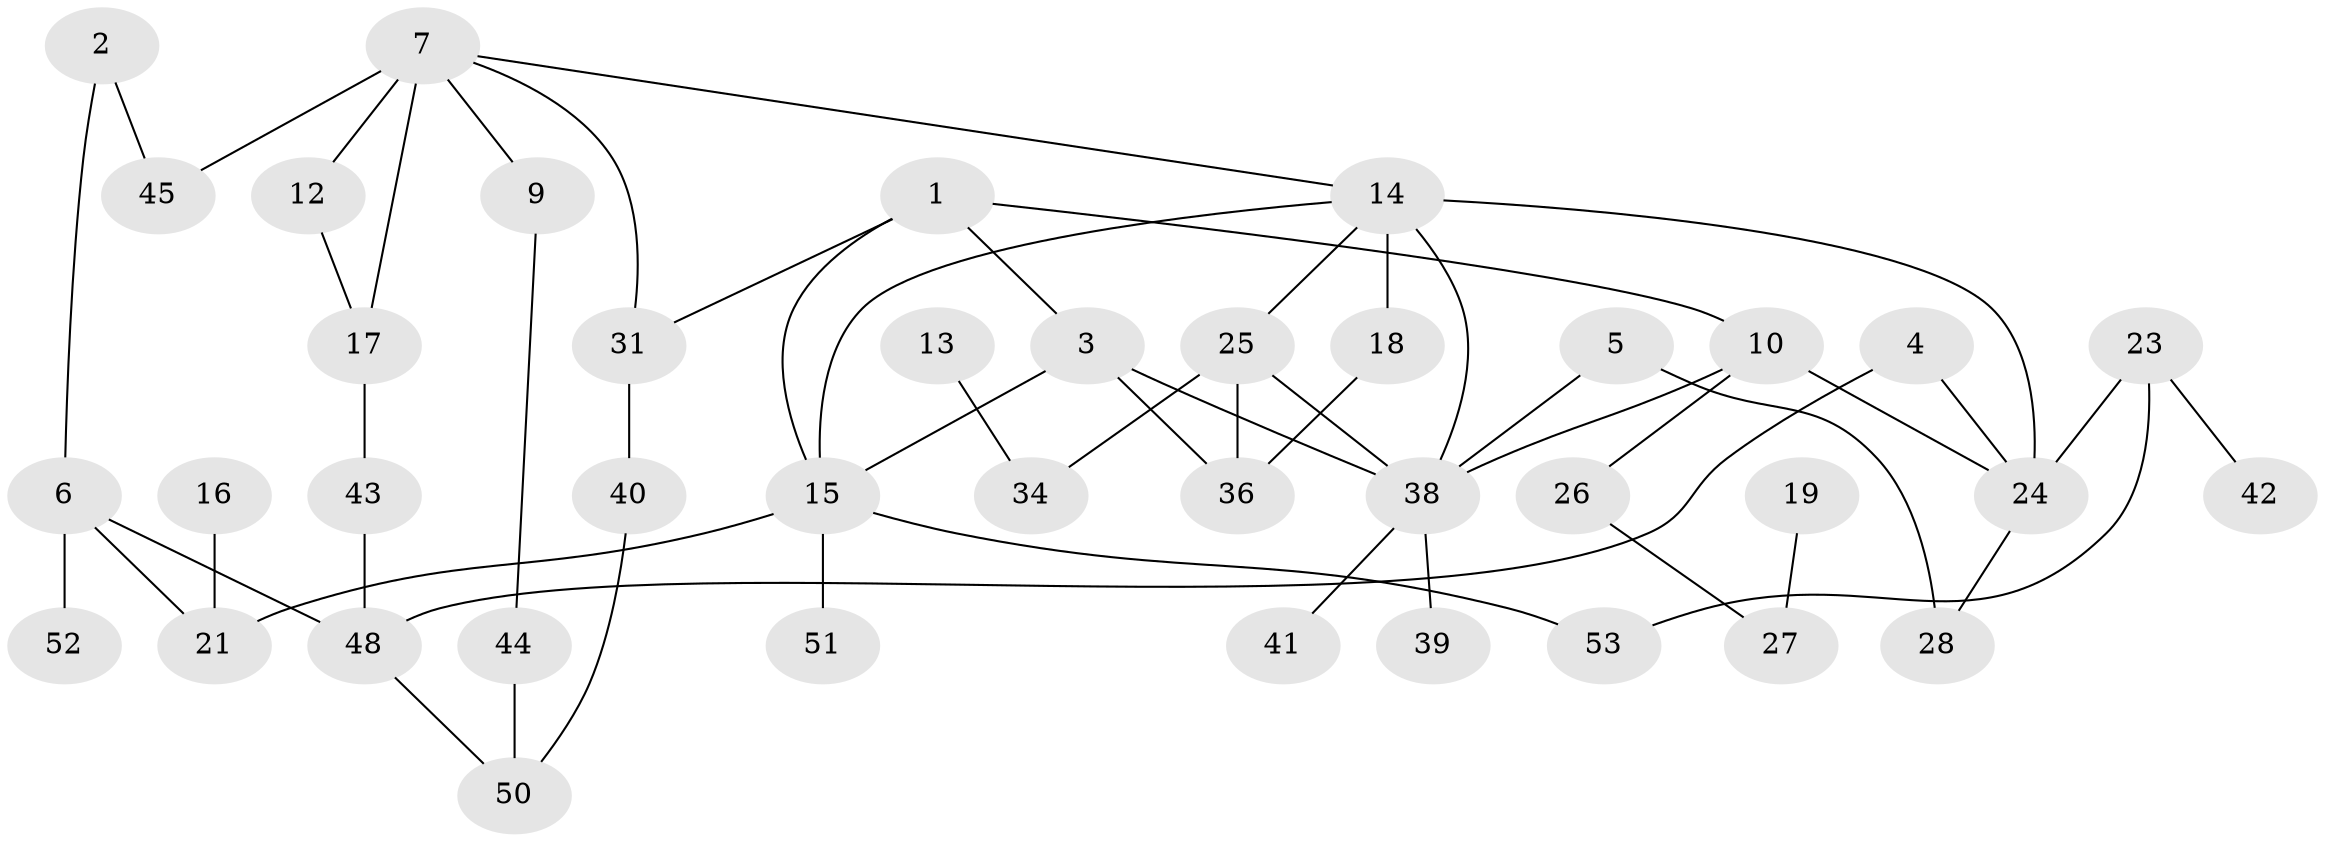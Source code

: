 // original degree distribution, {2: 0.2857142857142857, 4: 0.09523809523809523, 3: 0.17142857142857143, 0: 0.11428571428571428, 1: 0.26666666666666666, 5: 0.047619047619047616, 6: 0.009523809523809525, 7: 0.009523809523809525}
// Generated by graph-tools (version 1.1) at 2025/33/03/09/25 02:33:57]
// undirected, 40 vertices, 55 edges
graph export_dot {
graph [start="1"]
  node [color=gray90,style=filled];
  1;
  2;
  3;
  4;
  5;
  6;
  7;
  9;
  10;
  12;
  13;
  14;
  15;
  16;
  17;
  18;
  19;
  21;
  23;
  24;
  25;
  26;
  27;
  28;
  31;
  34;
  36;
  38;
  39;
  40;
  41;
  42;
  43;
  44;
  45;
  48;
  50;
  51;
  52;
  53;
  1 -- 3 [weight=1.0];
  1 -- 10 [weight=1.0];
  1 -- 15 [weight=1.0];
  1 -- 31 [weight=1.0];
  2 -- 6 [weight=1.0];
  2 -- 45 [weight=1.0];
  3 -- 15 [weight=1.0];
  3 -- 36 [weight=1.0];
  3 -- 38 [weight=1.0];
  4 -- 24 [weight=1.0];
  4 -- 48 [weight=1.0];
  5 -- 28 [weight=1.0];
  5 -- 38 [weight=1.0];
  6 -- 21 [weight=1.0];
  6 -- 48 [weight=1.0];
  6 -- 52 [weight=1.0];
  7 -- 9 [weight=1.0];
  7 -- 12 [weight=1.0];
  7 -- 14 [weight=1.0];
  7 -- 17 [weight=1.0];
  7 -- 31 [weight=1.0];
  7 -- 45 [weight=2.0];
  9 -- 44 [weight=1.0];
  10 -- 24 [weight=1.0];
  10 -- 26 [weight=1.0];
  10 -- 38 [weight=1.0];
  12 -- 17 [weight=1.0];
  13 -- 34 [weight=1.0];
  14 -- 15 [weight=1.0];
  14 -- 18 [weight=1.0];
  14 -- 24 [weight=1.0];
  14 -- 25 [weight=1.0];
  14 -- 38 [weight=2.0];
  15 -- 21 [weight=1.0];
  15 -- 51 [weight=1.0];
  15 -- 53 [weight=1.0];
  16 -- 21 [weight=1.0];
  17 -- 43 [weight=1.0];
  18 -- 36 [weight=1.0];
  19 -- 27 [weight=1.0];
  23 -- 24 [weight=1.0];
  23 -- 42 [weight=1.0];
  23 -- 53 [weight=1.0];
  24 -- 28 [weight=1.0];
  25 -- 34 [weight=1.0];
  25 -- 36 [weight=1.0];
  25 -- 38 [weight=1.0];
  26 -- 27 [weight=1.0];
  31 -- 40 [weight=3.0];
  38 -- 39 [weight=1.0];
  38 -- 41 [weight=1.0];
  40 -- 50 [weight=1.0];
  43 -- 48 [weight=1.0];
  44 -- 50 [weight=1.0];
  48 -- 50 [weight=1.0];
}
